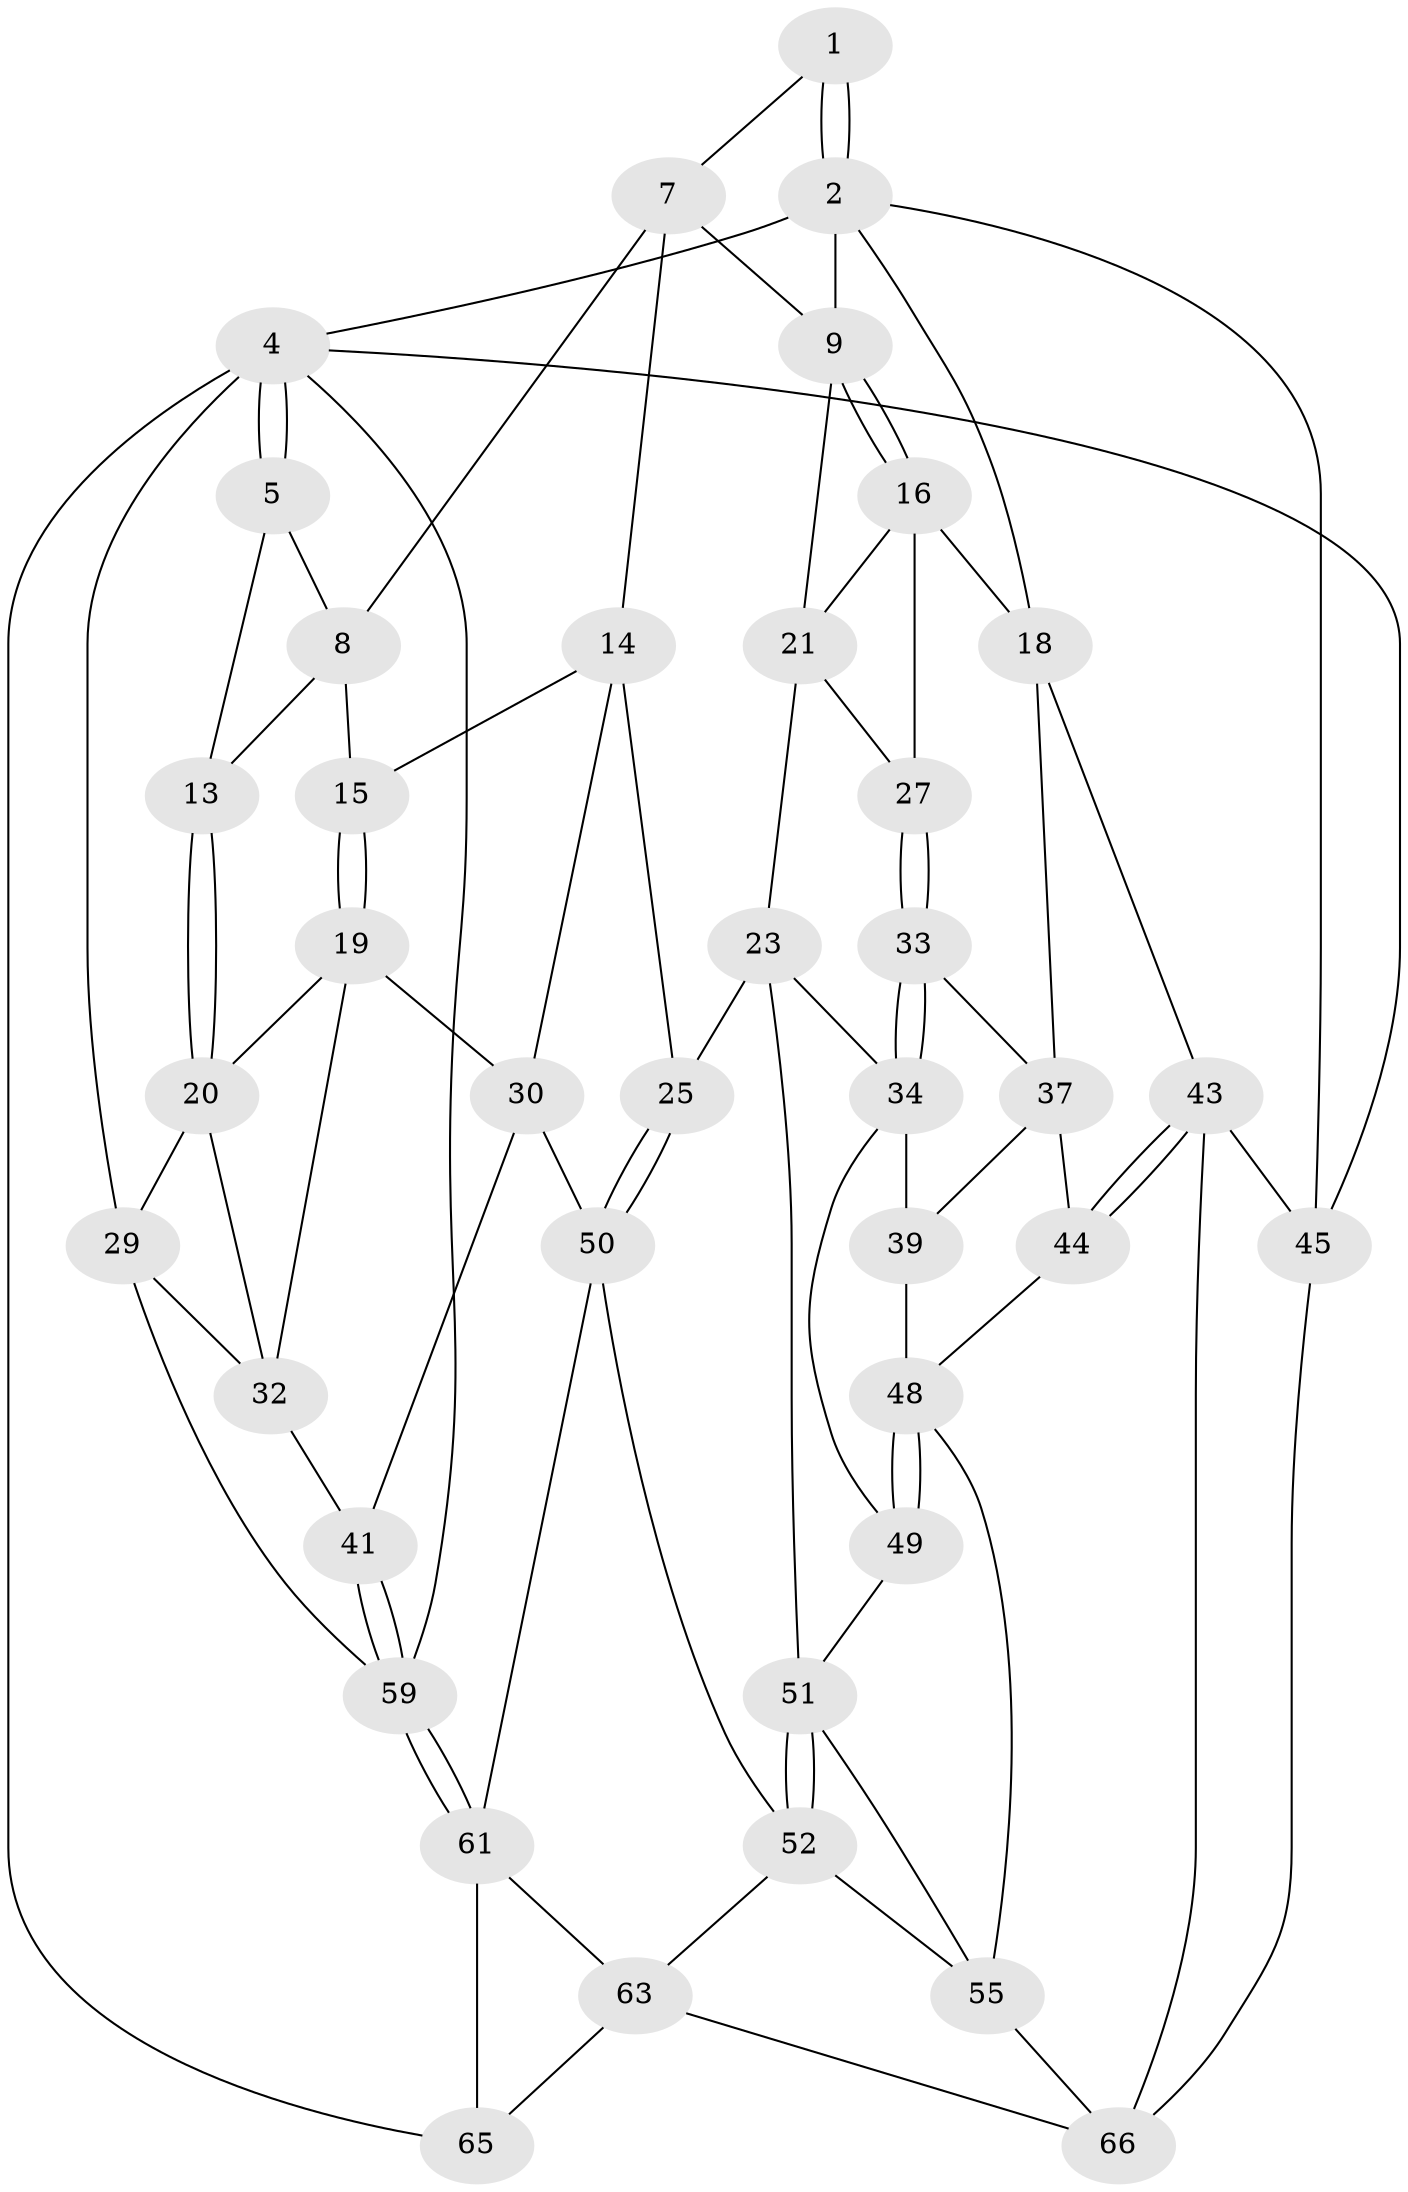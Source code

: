 // original degree distribution, {3: 0.029411764705882353, 5: 0.5588235294117647, 6: 0.19117647058823528, 4: 0.22058823529411764}
// Generated by graph-tools (version 1.1) at 2025/42/03/06/25 10:42:33]
// undirected, 40 vertices, 88 edges
graph export_dot {
graph [start="1"]
  node [color=gray90,style=filled];
  1 [pos="+0.5784480975425438+0"];
  2 [pos="+0.7148329576721811+0",super="+3"];
  4 [pos="+0+0",super="+62"];
  5 [pos="+0+0",super="+6"];
  7 [pos="+0.4309899706020003+0.06837519469733182",super="+11"];
  8 [pos="+0.28411283300189355+0.092676531839349",super="+12"];
  9 [pos="+0.7223671026052272+0",super="+10"];
  13 [pos="+0.19896033909902222+0.2190973380488672"];
  14 [pos="+0.43627919129106757+0.2534541133432358",super="+26"];
  15 [pos="+0.38386195106379933+0.25065849596907436"];
  16 [pos="+0.7761180533488833+0.16417757375687256",super="+17"];
  18 [pos="+1+0.25613584258740457",super="+36"];
  19 [pos="+0.31541297347827857+0.38664793747369963",super="+31"];
  20 [pos="+0.17773573735811504+0.24475184342497294",super="+28"];
  21 [pos="+0.5127520270072748+0.2589185066560374",super="+22"];
  23 [pos="+0.5354073024762919+0.47490940735305404",super="+24"];
  25 [pos="+0.4747016549040312+0.47827325313022206"];
  27 [pos="+0.7592469420917284+0.33920565754810755"];
  29 [pos="+0+0.27328385934938615",super="+47"];
  30 [pos="+0.3578929246851389+0.46573582077288556",super="+40"];
  32 [pos="+0.17215324286993047+0.4556410941232054",super="+42"];
  33 [pos="+0.7917970807026449+0.39115969828789415"];
  34 [pos="+0.7970627617621902+0.4515520542346584",super="+35"];
  37 [pos="+0.9541189671781272+0.398323700097562",super="+38"];
  39 [pos="+0.8176513766144589+0.4963022507813479"];
  41 [pos="+0.2164863823463161+0.6473726916982612"];
  43 [pos="+1+0.6664585613248486",super="+46"];
  44 [pos="+0.984952133257536+0.6304005952040176"];
  45 [pos="+1+1"];
  48 [pos="+0.7223831288756857+0.6766702589019188",super="+57"];
  49 [pos="+0.6595259528562868+0.6207206227818219"];
  50 [pos="+0.30062330705021034+0.6938490499152243",super="+53"];
  51 [pos="+0.49511348678161393+0.6519045399488633",super="+54"];
  52 [pos="+0.3847617609119766+0.7284074636926817",super="+56"];
  55 [pos="+0.5927367006444365+0.805773292902219",super="+58"];
  59 [pos="+0.045445023428996485+0.80989085274272",super="+60"];
  61 [pos="+0.29417081190728894+0.80651989909773",super="+64"];
  63 [pos="+0.4988577492882922+0.904492440112124",super="+68"];
  65 [pos="+0.14146759340456821+1"];
  66 [pos="+0.7910616543467038+0.8710406726931841",super="+67"];
  1 -- 2;
  1 -- 2;
  1 -- 7;
  2 -- 9;
  2 -- 18;
  2 -- 4;
  2 -- 45;
  4 -- 5;
  4 -- 5;
  4 -- 29;
  4 -- 65;
  4 -- 59;
  4 -- 45;
  5 -- 13;
  5 -- 8;
  7 -- 8;
  7 -- 9;
  7 -- 14;
  8 -- 13;
  8 -- 15;
  9 -- 16;
  9 -- 16;
  9 -- 21;
  13 -- 20;
  13 -- 20;
  14 -- 15;
  14 -- 25;
  14 -- 30;
  15 -- 19;
  15 -- 19;
  16 -- 21;
  16 -- 18;
  16 -- 27;
  18 -- 43;
  18 -- 37;
  19 -- 20;
  19 -- 32;
  19 -- 30;
  20 -- 32;
  20 -- 29;
  21 -- 27;
  21 -- 23;
  23 -- 25;
  23 -- 51;
  23 -- 34;
  25 -- 50;
  25 -- 50;
  27 -- 33;
  27 -- 33;
  29 -- 32;
  29 -- 59;
  30 -- 41;
  30 -- 50;
  32 -- 41;
  33 -- 34;
  33 -- 34;
  33 -- 37;
  34 -- 39;
  34 -- 49;
  37 -- 44;
  37 -- 39;
  39 -- 48;
  41 -- 59;
  41 -- 59;
  43 -- 44;
  43 -- 44;
  43 -- 66;
  43 -- 45;
  44 -- 48;
  45 -- 66;
  48 -- 49;
  48 -- 49;
  48 -- 55;
  49 -- 51;
  50 -- 52;
  50 -- 61;
  51 -- 52;
  51 -- 52;
  51 -- 55;
  52 -- 63;
  52 -- 55;
  55 -- 66;
  59 -- 61;
  59 -- 61;
  61 -- 65;
  61 -- 63;
  63 -- 65;
  63 -- 66;
}
